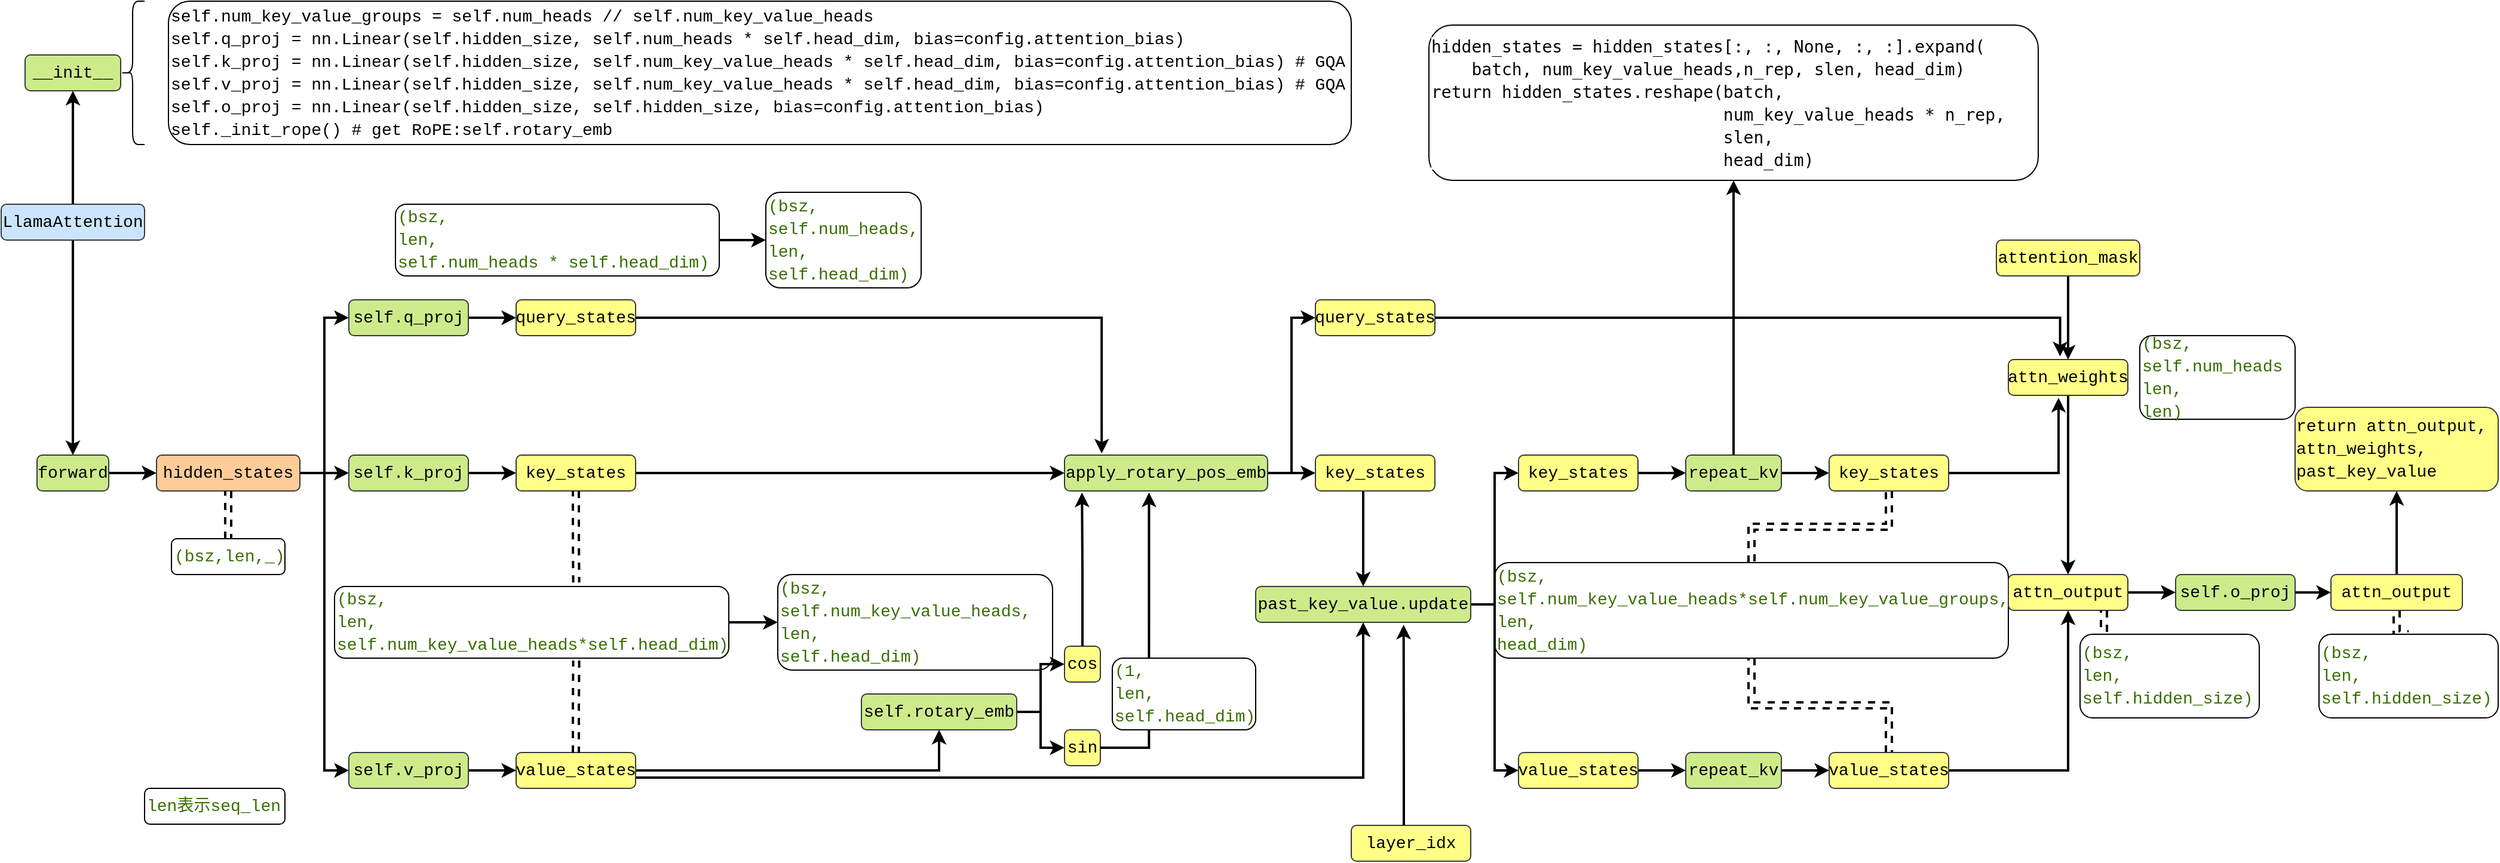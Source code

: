 <mxfile version="24.2.5" type="device">
  <diagram name="第 1 页" id="SuWWpJ42ABmjdLCedLch">
    <mxGraphModel dx="1805" dy="1154" grid="1" gridSize="10" guides="1" tooltips="1" connect="1" arrows="1" fold="1" page="1" pageScale="1" pageWidth="1100" pageHeight="850" math="0" shadow="0">
      <root>
        <mxCell id="0" />
        <mxCell id="1" parent="0" />
        <mxCell id="c_TjSkEzU4arps9XQf7c-69" style="edgeStyle=orthogonalEdgeStyle;rounded=0;orthogonalLoop=1;jettySize=auto;html=1;entryX=0.5;entryY=1;entryDx=0;entryDy=0;strokeColor=default;strokeWidth=2;align=center;verticalAlign=middle;fontFamily=Helvetica;fontSize=11;fontColor=default;labelBackgroundColor=default;endArrow=classic;" parent="1" source="c_TjSkEzU4arps9XQf7c-1" target="c_TjSkEzU4arps9XQf7c-2" edge="1">
          <mxGeometry relative="1" as="geometry" />
        </mxCell>
        <mxCell id="c_TjSkEzU4arps9XQf7c-70" style="edgeStyle=orthogonalEdgeStyle;rounded=0;orthogonalLoop=1;jettySize=auto;html=1;strokeColor=default;strokeWidth=2;align=center;verticalAlign=middle;fontFamily=Helvetica;fontSize=11;fontColor=default;labelBackgroundColor=default;endArrow=classic;" parent="1" source="c_TjSkEzU4arps9XQf7c-1" target="c_TjSkEzU4arps9XQf7c-4" edge="1">
          <mxGeometry relative="1" as="geometry" />
        </mxCell>
        <mxCell id="c_TjSkEzU4arps9XQf7c-1" value="&lt;div style=&quot;font-family: Consolas, &amp;quot;Courier New&amp;quot;, monospace; font-size: 14px; line-height: 19px; white-space: pre;&quot;&gt;LlamaAttention&lt;/div&gt;" style="rounded=1;whiteSpace=wrap;html=1;labelBackgroundColor=none;fillColor=#cce5ff;strokeColor=#36393d;" parent="1" vertex="1">
          <mxGeometry x="40" y="200" width="120" height="30" as="geometry" />
        </mxCell>
        <mxCell id="c_TjSkEzU4arps9XQf7c-2" value="&lt;div style=&quot;font-family: Consolas, &amp;quot;Courier New&amp;quot;, monospace; font-size: 14px; line-height: 19px; white-space: pre;&quot;&gt;__init__&lt;/div&gt;" style="rounded=1;whiteSpace=wrap;html=1;labelBackgroundColor=none;fillColor=#cdeb8b;strokeColor=#36393d;" parent="1" vertex="1">
          <mxGeometry x="60" y="75" width="80" height="30" as="geometry" />
        </mxCell>
        <mxCell id="c_TjSkEzU4arps9XQf7c-3" value="&lt;div style=&quot;font-family: Consolas, &amp;quot;Courier New&amp;quot;, monospace; font-size: 14px; line-height: 19px; white-space: pre;&quot;&gt;&lt;div&gt;&lt;div style=&quot;line-height: 19px;&quot;&gt;&lt;span style=&quot;&quot;&gt;self&lt;/span&gt;.num_key_value_groups = &lt;span style=&quot;&quot;&gt;self&lt;/span&gt;.num_heads // &lt;span style=&quot;&quot;&gt;self&lt;/span&gt;.num_key_value_heads&lt;/div&gt;&lt;/div&gt;&lt;div&gt;&lt;span style=&quot;&quot;&gt;self&lt;/span&gt;.q_proj = nn.Linear(&lt;span style=&quot;&quot;&gt;self&lt;/span&gt;.hidden_size, &lt;span style=&quot;&quot;&gt;self&lt;/span&gt;.num_heads * &lt;span style=&quot;&quot;&gt;self&lt;/span&gt;.head_dim, bias=config.attention_bias)&lt;/div&gt;&lt;div&gt;&lt;span style=&quot;&quot;&gt;self&lt;/span&gt;.k_proj = nn.Linear(&lt;span style=&quot;&quot;&gt;self&lt;/span&gt;.hidden_size, &lt;span style=&quot;&quot;&gt;self&lt;/span&gt;.num_key_value_heads * &lt;span style=&quot;&quot;&gt;self&lt;/span&gt;.head_dim, bias=config.attention_bias) &lt;span style=&quot;&quot;&gt;# GQA&lt;/span&gt;&lt;/div&gt;&lt;div&gt;&lt;span style=&quot;&quot;&gt;self&lt;/span&gt;.v_proj = nn.Linear(&lt;span style=&quot;&quot;&gt;self&lt;/span&gt;.hidden_size, &lt;span style=&quot;&quot;&gt;self&lt;/span&gt;.num_key_value_heads * &lt;span style=&quot;&quot;&gt;self&lt;/span&gt;.head_dim, bias=config.attention_bias) &lt;span style=&quot;&quot;&gt;# GQA&lt;/span&gt;&lt;/div&gt;&lt;div&gt;&lt;span style=&quot;&quot;&gt;self&lt;/span&gt;.o_proj = nn.Linear(&lt;span style=&quot;&quot;&gt;self&lt;/span&gt;.hidden_size, &lt;span style=&quot;&quot;&gt;self&lt;/span&gt;.hidden_size, bias=config.attention_bias)&lt;/div&gt;&lt;div&gt;&lt;span style=&quot;&quot;&gt;self&lt;/span&gt;._init_rope() &lt;span style=&quot;&quot;&gt;# get RoPE:&lt;/span&gt;&lt;span style=&quot;&quot;&gt;self&lt;/span&gt;&lt;span style=&quot;&quot;&gt;.rotary_emb&lt;/span&gt;&lt;/div&gt;&lt;/div&gt;" style="rounded=1;whiteSpace=wrap;html=1;labelBackgroundColor=none;align=left;" parent="1" vertex="1">
          <mxGeometry x="180" y="30" width="990" height="120" as="geometry" />
        </mxCell>
        <mxCell id="c_TjSkEzU4arps9XQf7c-20" style="edgeStyle=orthogonalEdgeStyle;rounded=0;orthogonalLoop=1;jettySize=auto;html=1;entryX=0;entryY=0.5;entryDx=0;entryDy=0;strokeColor=default;strokeWidth=2;align=center;verticalAlign=middle;fontFamily=Helvetica;fontSize=11;fontColor=default;labelBackgroundColor=default;endArrow=classic;" parent="1" source="c_TjSkEzU4arps9XQf7c-4" target="c_TjSkEzU4arps9XQf7c-5" edge="1">
          <mxGeometry relative="1" as="geometry" />
        </mxCell>
        <mxCell id="c_TjSkEzU4arps9XQf7c-4" value="&lt;div style=&quot;font-family: Consolas, &amp;quot;Courier New&amp;quot;, monospace; font-size: 14px; line-height: 19px; white-space: pre;&quot;&gt;forward&lt;/div&gt;" style="rounded=1;whiteSpace=wrap;html=1;labelBackgroundColor=none;fillColor=#cdeb8b;strokeColor=#36393d;" parent="1" vertex="1">
          <mxGeometry x="70" y="410" width="60" height="30" as="geometry" />
        </mxCell>
        <mxCell id="c_TjSkEzU4arps9XQf7c-21" style="edgeStyle=orthogonalEdgeStyle;rounded=0;orthogonalLoop=1;jettySize=auto;html=1;entryX=0;entryY=0.5;entryDx=0;entryDy=0;strokeColor=default;strokeWidth=2;align=center;verticalAlign=middle;fontFamily=Helvetica;fontSize=11;fontColor=default;labelBackgroundColor=default;endArrow=classic;" parent="1" source="c_TjSkEzU4arps9XQf7c-5" target="c_TjSkEzU4arps9XQf7c-7" edge="1">
          <mxGeometry relative="1" as="geometry" />
        </mxCell>
        <mxCell id="c_TjSkEzU4arps9XQf7c-22" style="edgeStyle=orthogonalEdgeStyle;rounded=0;orthogonalLoop=1;jettySize=auto;html=1;entryX=0;entryY=0.5;entryDx=0;entryDy=0;strokeColor=default;strokeWidth=2;align=center;verticalAlign=middle;fontFamily=Helvetica;fontSize=11;fontColor=default;labelBackgroundColor=default;endArrow=classic;" parent="1" source="c_TjSkEzU4arps9XQf7c-5" target="c_TjSkEzU4arps9XQf7c-6" edge="1">
          <mxGeometry relative="1" as="geometry" />
        </mxCell>
        <mxCell id="c_TjSkEzU4arps9XQf7c-23" style="edgeStyle=orthogonalEdgeStyle;rounded=0;orthogonalLoop=1;jettySize=auto;html=1;entryX=0;entryY=0.5;entryDx=0;entryDy=0;strokeColor=default;strokeWidth=2;align=center;verticalAlign=middle;fontFamily=Helvetica;fontSize=11;fontColor=default;labelBackgroundColor=default;endArrow=classic;" parent="1" source="c_TjSkEzU4arps9XQf7c-5" target="c_TjSkEzU4arps9XQf7c-8" edge="1">
          <mxGeometry relative="1" as="geometry" />
        </mxCell>
        <mxCell id="c_TjSkEzU4arps9XQf7c-5" value="&lt;div style=&quot;font-family: Consolas, &amp;quot;Courier New&amp;quot;, monospace; font-size: 14px; line-height: 19px; white-space: pre;&quot;&gt;hidden_states&lt;/div&gt;" style="rounded=1;whiteSpace=wrap;html=1;labelBackgroundColor=none;fillColor=#ffcc99;strokeColor=#36393d;" parent="1" vertex="1">
          <mxGeometry x="170" y="410" width="120" height="30" as="geometry" />
        </mxCell>
        <mxCell id="c_TjSkEzU4arps9XQf7c-24" style="edgeStyle=orthogonalEdgeStyle;rounded=0;orthogonalLoop=1;jettySize=auto;html=1;entryX=0;entryY=0.5;entryDx=0;entryDy=0;strokeColor=default;strokeWidth=2;align=center;verticalAlign=middle;fontFamily=Helvetica;fontSize=11;fontColor=default;labelBackgroundColor=default;endArrow=classic;" parent="1" source="c_TjSkEzU4arps9XQf7c-6" target="c_TjSkEzU4arps9XQf7c-9" edge="1">
          <mxGeometry relative="1" as="geometry" />
        </mxCell>
        <mxCell id="c_TjSkEzU4arps9XQf7c-6" value="&lt;div style=&quot;font-family: Consolas, &amp;quot;Courier New&amp;quot;, monospace; font-size: 14px; line-height: 19px; white-space: pre;&quot;&gt;&lt;div style=&quot;line-height: 19px;&quot;&gt;&lt;span style=&quot;&quot;&gt;self&lt;/span&gt;.q_proj&lt;/div&gt;&lt;/div&gt;" style="rounded=1;whiteSpace=wrap;html=1;labelBackgroundColor=none;fillColor=#cdeb8b;strokeColor=#36393d;" parent="1" vertex="1">
          <mxGeometry x="331" y="280" width="100" height="30" as="geometry" />
        </mxCell>
        <mxCell id="c_TjSkEzU4arps9XQf7c-25" style="edgeStyle=orthogonalEdgeStyle;rounded=0;orthogonalLoop=1;jettySize=auto;html=1;entryX=0;entryY=0.5;entryDx=0;entryDy=0;strokeColor=default;strokeWidth=2;align=center;verticalAlign=middle;fontFamily=Helvetica;fontSize=11;fontColor=default;labelBackgroundColor=default;endArrow=classic;" parent="1" source="c_TjSkEzU4arps9XQf7c-7" target="c_TjSkEzU4arps9XQf7c-10" edge="1">
          <mxGeometry relative="1" as="geometry" />
        </mxCell>
        <mxCell id="c_TjSkEzU4arps9XQf7c-7" value="&lt;div style=&quot;font-family: Consolas, &amp;quot;Courier New&amp;quot;, monospace; font-size: 14px; line-height: 19px; white-space: pre;&quot;&gt;&lt;div style=&quot;line-height: 19px;&quot;&gt;&lt;span style=&quot;&quot;&gt;self&lt;/span&gt;.k_proj&lt;/div&gt;&lt;/div&gt;" style="rounded=1;whiteSpace=wrap;html=1;labelBackgroundColor=none;fillColor=#cdeb8b;strokeColor=#36393d;" parent="1" vertex="1">
          <mxGeometry x="331" y="410" width="100" height="30" as="geometry" />
        </mxCell>
        <mxCell id="c_TjSkEzU4arps9XQf7c-26" style="edgeStyle=orthogonalEdgeStyle;rounded=0;orthogonalLoop=1;jettySize=auto;html=1;entryX=0;entryY=0.5;entryDx=0;entryDy=0;strokeColor=default;strokeWidth=2;align=center;verticalAlign=middle;fontFamily=Helvetica;fontSize=11;fontColor=default;labelBackgroundColor=default;endArrow=classic;" parent="1" source="c_TjSkEzU4arps9XQf7c-8" target="c_TjSkEzU4arps9XQf7c-11" edge="1">
          <mxGeometry relative="1" as="geometry" />
        </mxCell>
        <mxCell id="c_TjSkEzU4arps9XQf7c-8" value="&lt;div style=&quot;font-family: Consolas, &amp;quot;Courier New&amp;quot;, monospace; font-size: 14px; line-height: 19px; white-space: pre;&quot;&gt;&lt;div style=&quot;line-height: 19px;&quot;&gt;&lt;span style=&quot;&quot;&gt;self&lt;/span&gt;.v_proj&lt;/div&gt;&lt;/div&gt;" style="rounded=1;whiteSpace=wrap;html=1;labelBackgroundColor=none;fillColor=#cdeb8b;strokeColor=#36393d;" parent="1" vertex="1">
          <mxGeometry x="331" y="659" width="100" height="30" as="geometry" />
        </mxCell>
        <mxCell id="c_TjSkEzU4arps9XQf7c-9" value="&lt;div style=&quot;font-family: Consolas, &amp;quot;Courier New&amp;quot;, monospace; font-size: 14px; line-height: 19px; white-space: pre;&quot;&gt;&lt;div style=&quot;line-height: 19px;&quot;&gt;&lt;div style=&quot;line-height: 19px;&quot;&gt;query_states&lt;/div&gt;&lt;/div&gt;&lt;/div&gt;" style="rounded=1;whiteSpace=wrap;html=1;labelBackgroundColor=none;fillColor=#ffff88;strokeColor=#36393d;" parent="1" vertex="1">
          <mxGeometry x="471" y="280" width="100" height="30" as="geometry" />
        </mxCell>
        <mxCell id="c_TjSkEzU4arps9XQf7c-39" style="edgeStyle=orthogonalEdgeStyle;rounded=0;orthogonalLoop=1;jettySize=auto;html=1;entryX=0;entryY=0.5;entryDx=0;entryDy=0;strokeColor=default;strokeWidth=2;align=center;verticalAlign=middle;fontFamily=Helvetica;fontSize=11;fontColor=default;labelBackgroundColor=default;endArrow=classic;" parent="1" source="c_TjSkEzU4arps9XQf7c-10" target="c_TjSkEzU4arps9XQf7c-36" edge="1">
          <mxGeometry relative="1" as="geometry" />
        </mxCell>
        <mxCell id="c_TjSkEzU4arps9XQf7c-10" value="&lt;div style=&quot;font-family: Consolas, &amp;quot;Courier New&amp;quot;, monospace; font-size: 14px; line-height: 19px; white-space: pre;&quot;&gt;&lt;div style=&quot;line-height: 19px;&quot;&gt;&lt;div style=&quot;line-height: 19px;&quot;&gt;&lt;div style=&quot;line-height: 19px;&quot;&gt;key_states&lt;/div&gt;&lt;/div&gt;&lt;/div&gt;&lt;/div&gt;" style="rounded=1;whiteSpace=wrap;html=1;labelBackgroundColor=none;fillColor=#ffff88;strokeColor=#36393d;" parent="1" vertex="1">
          <mxGeometry x="471" y="410" width="100" height="30" as="geometry" />
        </mxCell>
        <mxCell id="c_TjSkEzU4arps9XQf7c-28" style="edgeStyle=orthogonalEdgeStyle;rounded=0;orthogonalLoop=1;jettySize=auto;html=1;strokeColor=default;strokeWidth=2;align=center;verticalAlign=middle;fontFamily=Helvetica;fontSize=11;fontColor=default;labelBackgroundColor=default;endArrow=classic;" parent="1" source="c_TjSkEzU4arps9XQf7c-11" target="c_TjSkEzU4arps9XQf7c-16" edge="1">
          <mxGeometry relative="1" as="geometry" />
        </mxCell>
        <mxCell id="c_TjSkEzU4arps9XQf7c-75" style="edgeStyle=orthogonalEdgeStyle;rounded=0;orthogonalLoop=1;jettySize=auto;html=1;entryX=0.5;entryY=1;entryDx=0;entryDy=0;strokeColor=default;strokeWidth=2;align=center;verticalAlign=middle;fontFamily=Helvetica;fontSize=11;fontColor=default;labelBackgroundColor=default;endArrow=classic;" parent="1" source="c_TjSkEzU4arps9XQf7c-11" target="c_TjSkEzU4arps9XQf7c-58" edge="1">
          <mxGeometry relative="1" as="geometry">
            <Array as="points">
              <mxPoint x="1180" y="680" />
            </Array>
          </mxGeometry>
        </mxCell>
        <mxCell id="c_TjSkEzU4arps9XQf7c-11" value="&lt;div style=&quot;font-family: Consolas, &amp;quot;Courier New&amp;quot;, monospace; font-size: 14px; line-height: 19px; white-space: pre;&quot;&gt;&lt;div style=&quot;line-height: 19px;&quot;&gt;&lt;div style=&quot;line-height: 19px;&quot;&gt;&lt;div style=&quot;line-height: 19px;&quot;&gt;value_states&lt;/div&gt;&lt;/div&gt;&lt;/div&gt;&lt;/div&gt;" style="rounded=1;whiteSpace=wrap;html=1;labelBackgroundColor=none;fillColor=#ffff88;strokeColor=#36393d;" parent="1" vertex="1">
          <mxGeometry x="471" y="659" width="100" height="30" as="geometry" />
        </mxCell>
        <mxCell id="c_TjSkEzU4arps9XQf7c-108" style="edgeStyle=orthogonalEdgeStyle;rounded=0;orthogonalLoop=1;jettySize=auto;html=1;entryX=0;entryY=0.5;entryDx=0;entryDy=0;strokeColor=default;strokeWidth=2;align=center;verticalAlign=middle;fontFamily=Helvetica;fontSize=11;fontColor=default;labelBackgroundColor=default;endArrow=classic;" parent="1" source="c_TjSkEzU4arps9XQf7c-12" target="c_TjSkEzU4arps9XQf7c-14" edge="1">
          <mxGeometry relative="1" as="geometry" />
        </mxCell>
        <mxCell id="c_TjSkEzU4arps9XQf7c-12" value="&lt;div style=&quot;font-family: Consolas, &amp;quot;Courier New&amp;quot;, monospace; font-size: 14px; line-height: 19px; white-space: pre;&quot;&gt;&lt;div style=&quot;line-height: 19px;&quot;&gt;&lt;div style=&quot;line-height: 19px;&quot;&gt;&lt;div style=&quot;line-height: 19px;&quot;&gt;&lt;span style=&quot;&quot;&gt;(bsz,&lt;/span&gt;&lt;/div&gt;&lt;div style=&quot;line-height: 19px;&quot;&gt;&lt;span style=&quot;&quot;&gt;len,&lt;/span&gt;&lt;/div&gt;&lt;div style=&quot;line-height: 19px;&quot;&gt;&lt;span style=&quot;background-color: initial;&quot;&gt;self&lt;/span&gt;&lt;span style=&quot;background-color: initial;&quot;&gt;.num_heads * &lt;/span&gt;&lt;span style=&quot;background-color: initial;&quot;&gt;self&lt;/span&gt;&lt;span style=&quot;background-color: initial;&quot;&gt;.head_dim&lt;/span&gt;&lt;span style=&quot;&quot;&gt;)&lt;/span&gt;&lt;/div&gt;&lt;/div&gt;&lt;/div&gt;&lt;/div&gt;" style="rounded=1;whiteSpace=wrap;html=1;align=left;fontColor=#386E00;labelBackgroundColor=none;" parent="1" vertex="1">
          <mxGeometry x="370" y="200" width="271" height="60" as="geometry" />
        </mxCell>
        <mxCell id="c_TjSkEzU4arps9XQf7c-55" style="edgeStyle=orthogonalEdgeStyle;rounded=0;orthogonalLoop=1;jettySize=auto;html=1;entryX=0;entryY=0.5;entryDx=0;entryDy=0;strokeColor=default;strokeWidth=2;align=center;verticalAlign=middle;fontFamily=Helvetica;fontSize=11;fontColor=default;labelBackgroundColor=default;endArrow=classic;" parent="1" source="c_TjSkEzU4arps9XQf7c-13" target="c_TjSkEzU4arps9XQf7c-15" edge="1">
          <mxGeometry relative="1" as="geometry" />
        </mxCell>
        <mxCell id="c_TjSkEzU4arps9XQf7c-13" value="&lt;div style=&quot;font-family: Consolas, &amp;quot;Courier New&amp;quot;, monospace; font-size: 14px; line-height: 19px; white-space: pre;&quot;&gt;&lt;div style=&quot;line-height: 19px;&quot;&gt;&lt;div style=&quot;line-height: 19px;&quot;&gt;&lt;div style=&quot;line-height: 19px;&quot;&gt;&lt;div style=&quot;line-height: 19px;&quot;&gt;&lt;span style=&quot;&quot;&gt;(bsz,&lt;/span&gt;&lt;/div&gt;&lt;div style=&quot;line-height: 19px;&quot;&gt;&lt;span style=&quot;&quot;&gt;len,&lt;/span&gt;&lt;/div&gt;&lt;div style=&quot;line-height: 19px;&quot;&gt;&lt;span style=&quot;background-color: initial;&quot;&gt;self&lt;/span&gt;&lt;span style=&quot;background-color: initial;&quot;&gt;.num_key_value_heads*&lt;/span&gt;&lt;span style=&quot;background-color: initial;&quot;&gt;self&lt;/span&gt;&lt;span style=&quot;background-color: initial;&quot;&gt;.head_dim&lt;/span&gt;&lt;span style=&quot;&quot;&gt;)&lt;/span&gt;&lt;/div&gt;&lt;/div&gt;&lt;/div&gt;&lt;/div&gt;&lt;/div&gt;" style="rounded=1;whiteSpace=wrap;html=1;fontColor=#386E00;labelBackgroundColor=none;align=left;" parent="1" vertex="1">
          <mxGeometry x="319" y="520" width="330" height="60" as="geometry" />
        </mxCell>
        <mxCell id="c_TjSkEzU4arps9XQf7c-14" value="&lt;div style=&quot;font-family: Consolas, &amp;quot;Courier New&amp;quot;, monospace; font-size: 14px; line-height: 19px; white-space: pre;&quot;&gt;&lt;div style=&quot;line-height: 19px;&quot;&gt;&lt;div style=&quot;line-height: 19px;&quot;&gt;&lt;div style=&quot;line-height: 19px;&quot;&gt;&lt;div style=&quot;line-height: 19px;&quot;&gt;&lt;span style=&quot;&quot;&gt;(bsz,&lt;/span&gt;&lt;/div&gt;&lt;div style=&quot;line-height: 19px;&quot;&gt;&lt;span style=&quot;background-color: initial;&quot;&gt;self&lt;/span&gt;&lt;span style=&quot;background-color: initial;&quot;&gt;.num_heads&lt;/span&gt;&lt;span style=&quot;&quot;&gt;,&lt;/span&gt;&lt;/div&gt;&lt;div style=&quot;line-height: 19px;&quot;&gt;&lt;span style=&quot;&quot;&gt;len,&lt;/span&gt;&lt;/div&gt;&lt;div style=&quot;line-height: 19px;&quot;&gt;&lt;span style=&quot;background-color: initial;&quot;&gt;self&lt;/span&gt;&lt;span style=&quot;background-color: initial;&quot;&gt;.head_dim&lt;/span&gt;&lt;span style=&quot;&quot;&gt;)&lt;/span&gt;&lt;/div&gt;&lt;/div&gt;&lt;/div&gt;&lt;/div&gt;&lt;/div&gt;" style="rounded=1;whiteSpace=wrap;html=1;fontColor=#386E00;labelBackgroundColor=none;align=left;" parent="1" vertex="1">
          <mxGeometry x="680" y="190" width="130" height="80" as="geometry" />
        </mxCell>
        <mxCell id="c_TjSkEzU4arps9XQf7c-15" value="&lt;div style=&quot;font-family: Consolas, &amp;quot;Courier New&amp;quot;, monospace; font-size: 14px; line-height: 19px; white-space: pre;&quot;&gt;&lt;div style=&quot;line-height: 19px;&quot;&gt;&lt;div style=&quot;line-height: 19px;&quot;&gt;&lt;div style=&quot;line-height: 19px;&quot;&gt;&lt;div style=&quot;line-height: 19px;&quot;&gt;&lt;div style=&quot;line-height: 19px;&quot;&gt;&lt;span style=&quot;&quot;&gt;(bsz,&lt;/span&gt;&lt;/div&gt;&lt;div style=&quot;line-height: 19px;&quot;&gt;&lt;span style=&quot;background-color: initial;&quot;&gt;self&lt;/span&gt;&lt;span style=&quot;background-color: initial;&quot;&gt;.num_key_value_heads&lt;/span&gt;&lt;span style=&quot;&quot;&gt;,&lt;/span&gt;&lt;/div&gt;&lt;div style=&quot;line-height: 19px;&quot;&gt;&lt;span style=&quot;&quot;&gt;len,&lt;/span&gt;&lt;/div&gt;&lt;div style=&quot;line-height: 19px;&quot;&gt;&lt;span style=&quot;background-color: initial;&quot;&gt;self&lt;/span&gt;&lt;span style=&quot;background-color: initial;&quot;&gt;.head_dim&lt;/span&gt;&lt;span style=&quot;&quot;&gt;)&lt;/span&gt;&lt;/div&gt;&lt;/div&gt;&lt;/div&gt;&lt;/div&gt;&lt;/div&gt;&lt;/div&gt;" style="rounded=1;whiteSpace=wrap;html=1;align=left;fontColor=#386E00;labelBackgroundColor=none;" parent="1" vertex="1">
          <mxGeometry x="690" y="510" width="230" height="80" as="geometry" />
        </mxCell>
        <mxCell id="c_TjSkEzU4arps9XQf7c-71" style="edgeStyle=orthogonalEdgeStyle;rounded=0;orthogonalLoop=1;jettySize=auto;html=1;entryX=0;entryY=0.5;entryDx=0;entryDy=0;strokeColor=default;strokeWidth=2;align=center;verticalAlign=middle;fontFamily=Helvetica;fontSize=11;fontColor=default;labelBackgroundColor=default;endArrow=classic;" parent="1" source="c_TjSkEzU4arps9XQf7c-16" target="c_TjSkEzU4arps9XQf7c-32" edge="1">
          <mxGeometry relative="1" as="geometry" />
        </mxCell>
        <mxCell id="c_TjSkEzU4arps9XQf7c-72" style="edgeStyle=orthogonalEdgeStyle;rounded=0;orthogonalLoop=1;jettySize=auto;html=1;entryX=0;entryY=0.5;entryDx=0;entryDy=0;strokeColor=default;strokeWidth=2;align=center;verticalAlign=middle;fontFamily=Helvetica;fontSize=11;fontColor=default;labelBackgroundColor=default;endArrow=classic;" parent="1" source="c_TjSkEzU4arps9XQf7c-16" target="c_TjSkEzU4arps9XQf7c-33" edge="1">
          <mxGeometry relative="1" as="geometry" />
        </mxCell>
        <mxCell id="c_TjSkEzU4arps9XQf7c-16" value="&lt;div style=&quot;font-family: Consolas, &amp;quot;Courier New&amp;quot;, monospace; font-size: 14px; line-height: 19px; white-space: pre;&quot;&gt;&lt;span style=&quot;&quot;&gt;self&lt;/span&gt;.rotary_emb&lt;/div&gt;" style="rounded=1;whiteSpace=wrap;html=1;labelBackgroundColor=none;fillColor=#cdeb8b;strokeColor=#36393d;" parent="1" vertex="1">
          <mxGeometry x="760" y="610" width="130" height="30" as="geometry" />
        </mxCell>
        <mxCell id="c_TjSkEzU4arps9XQf7c-32" value="&lt;div style=&quot;font-family: Consolas, &amp;quot;Courier New&amp;quot;, monospace; font-size: 14px; line-height: 19px; white-space: pre;&quot;&gt;cos&lt;/div&gt;" style="rounded=1;whiteSpace=wrap;html=1;fontFamily=Helvetica;fontSize=11;labelBackgroundColor=none;fillColor=#ffff88;strokeColor=#36393d;" parent="1" vertex="1">
          <mxGeometry x="930" y="570" width="30" height="30" as="geometry" />
        </mxCell>
        <mxCell id="c_TjSkEzU4arps9XQf7c-33" value="&lt;div style=&quot;font-family: Consolas, &amp;quot;Courier New&amp;quot;, monospace; font-size: 14px; line-height: 19px; white-space: pre;&quot;&gt;sin&lt;/div&gt;" style="rounded=1;whiteSpace=wrap;html=1;fontFamily=Helvetica;fontSize=11;labelBackgroundColor=none;fillColor=#ffff88;strokeColor=#36393d;" parent="1" vertex="1">
          <mxGeometry x="930" y="640" width="30" height="30" as="geometry" />
        </mxCell>
        <mxCell id="c_TjSkEzU4arps9XQf7c-44" style="edgeStyle=orthogonalEdgeStyle;rounded=0;orthogonalLoop=1;jettySize=auto;html=1;entryX=0;entryY=0.5;entryDx=0;entryDy=0;strokeColor=default;strokeWidth=2;align=center;verticalAlign=middle;fontFamily=Helvetica;fontSize=11;fontColor=default;labelBackgroundColor=default;endArrow=classic;" parent="1" source="c_TjSkEzU4arps9XQf7c-36" target="c_TjSkEzU4arps9XQf7c-43" edge="1">
          <mxGeometry relative="1" as="geometry" />
        </mxCell>
        <mxCell id="c_TjSkEzU4arps9XQf7c-45" style="edgeStyle=orthogonalEdgeStyle;rounded=0;orthogonalLoop=1;jettySize=auto;html=1;entryX=0;entryY=0.5;entryDx=0;entryDy=0;strokeColor=default;strokeWidth=2;align=center;verticalAlign=middle;fontFamily=Helvetica;fontSize=11;fontColor=default;labelBackgroundColor=default;endArrow=classic;" parent="1" source="c_TjSkEzU4arps9XQf7c-36" target="c_TjSkEzU4arps9XQf7c-42" edge="1">
          <mxGeometry relative="1" as="geometry">
            <Array as="points">
              <mxPoint x="1120" y="425" />
              <mxPoint x="1120" y="295" />
            </Array>
          </mxGeometry>
        </mxCell>
        <mxCell id="c_TjSkEzU4arps9XQf7c-36" value="&lt;div style=&quot;font-family: Consolas, &amp;quot;Courier New&amp;quot;, monospace; font-size: 14px; line-height: 19px; white-space: pre;&quot;&gt;apply_rotary_pos_emb&lt;/div&gt;" style="rounded=1;whiteSpace=wrap;html=1;fontFamily=Helvetica;fontSize=11;labelBackgroundColor=none;fillColor=#cdeb8b;strokeColor=#36393d;" parent="1" vertex="1">
          <mxGeometry x="930" y="410" width="170" height="30" as="geometry" />
        </mxCell>
        <mxCell id="c_TjSkEzU4arps9XQf7c-37" style="edgeStyle=orthogonalEdgeStyle;rounded=0;orthogonalLoop=1;jettySize=auto;html=1;entryX=0.183;entryY=-0.044;entryDx=0;entryDy=0;entryPerimeter=0;strokeColor=default;strokeWidth=2;align=center;verticalAlign=middle;fontFamily=Helvetica;fontSize=11;fontColor=default;labelBackgroundColor=default;endArrow=classic;" parent="1" source="c_TjSkEzU4arps9XQf7c-9" target="c_TjSkEzU4arps9XQf7c-36" edge="1">
          <mxGeometry relative="1" as="geometry" />
        </mxCell>
        <mxCell id="c_TjSkEzU4arps9XQf7c-42" value="&lt;div style=&quot;font-family: Consolas, &amp;quot;Courier New&amp;quot;, monospace; font-size: 14px; line-height: 19px; white-space: pre;&quot;&gt;&lt;div style=&quot;line-height: 19px;&quot;&gt;&lt;div style=&quot;line-height: 19px;&quot;&gt;query_states&lt;/div&gt;&lt;/div&gt;&lt;/div&gt;" style="rounded=1;whiteSpace=wrap;html=1;labelBackgroundColor=none;fillColor=#ffff88;strokeColor=#36393d;" parent="1" vertex="1">
          <mxGeometry x="1140" y="280" width="100" height="30" as="geometry" />
        </mxCell>
        <mxCell id="c_TjSkEzU4arps9XQf7c-59" style="edgeStyle=orthogonalEdgeStyle;rounded=0;orthogonalLoop=1;jettySize=auto;html=1;entryX=0.5;entryY=0;entryDx=0;entryDy=0;strokeColor=default;strokeWidth=2;align=center;verticalAlign=middle;fontFamily=Helvetica;fontSize=11;fontColor=default;labelBackgroundColor=default;endArrow=classic;" parent="1" source="c_TjSkEzU4arps9XQf7c-43" target="c_TjSkEzU4arps9XQf7c-58" edge="1">
          <mxGeometry relative="1" as="geometry">
            <Array as="points">
              <mxPoint x="1180" y="460" />
              <mxPoint x="1180" y="460" />
            </Array>
          </mxGeometry>
        </mxCell>
        <mxCell id="c_TjSkEzU4arps9XQf7c-43" value="&lt;div style=&quot;font-family: Consolas, &amp;quot;Courier New&amp;quot;, monospace; font-size: 14px; line-height: 19px; white-space: pre;&quot;&gt;&lt;div style=&quot;line-height: 19px;&quot;&gt;&lt;div style=&quot;line-height: 19px;&quot;&gt;&lt;div style=&quot;line-height: 19px;&quot;&gt;key_states&lt;/div&gt;&lt;/div&gt;&lt;/div&gt;&lt;/div&gt;" style="rounded=1;whiteSpace=wrap;html=1;labelBackgroundColor=none;fillColor=#ffff88;strokeColor=#36393d;" parent="1" vertex="1">
          <mxGeometry x="1140" y="410" width="100" height="30" as="geometry" />
        </mxCell>
        <mxCell id="c_TjSkEzU4arps9XQf7c-80" value="" style="edgeStyle=orthogonalEdgeStyle;rounded=0;orthogonalLoop=1;jettySize=auto;html=1;strokeColor=default;strokeWidth=2;align=center;verticalAlign=middle;fontFamily=Helvetica;fontSize=11;fontColor=default;labelBackgroundColor=default;endArrow=classic;" parent="1" source="c_TjSkEzU4arps9XQf7c-46" target="c_TjSkEzU4arps9XQf7c-67" edge="1">
          <mxGeometry relative="1" as="geometry" />
        </mxCell>
        <mxCell id="IVXqX8stUwxT-h9uiJ1K-5" style="edgeStyle=orthogonalEdgeStyle;rounded=0;orthogonalLoop=1;jettySize=auto;html=1;entryX=0.5;entryY=1;entryDx=0;entryDy=0;strokeWidth=2;" edge="1" parent="1" source="c_TjSkEzU4arps9XQf7c-46" target="IVXqX8stUwxT-h9uiJ1K-4">
          <mxGeometry relative="1" as="geometry" />
        </mxCell>
        <mxCell id="c_TjSkEzU4arps9XQf7c-46" value="&lt;div style=&quot;font-family: Consolas, &amp;quot;Courier New&amp;quot;, monospace; font-size: 14px; line-height: 19px; white-space: pre;&quot;&gt;repeat_kv&lt;/div&gt;" style="rounded=1;whiteSpace=wrap;html=1;fontFamily=Helvetica;fontSize=11;labelBackgroundColor=none;fillColor=#cdeb8b;strokeColor=#36393d;" parent="1" vertex="1">
          <mxGeometry x="1450" y="410" width="80" height="30" as="geometry" />
        </mxCell>
        <mxCell id="c_TjSkEzU4arps9XQf7c-82" style="edgeStyle=orthogonalEdgeStyle;rounded=0;orthogonalLoop=1;jettySize=auto;html=1;entryX=0;entryY=0.5;entryDx=0;entryDy=0;strokeColor=default;strokeWidth=2;align=center;verticalAlign=middle;fontFamily=Helvetica;fontSize=11;fontColor=default;labelBackgroundColor=default;endArrow=classic;" parent="1" source="c_TjSkEzU4arps9XQf7c-51" target="c_TjSkEzU4arps9XQf7c-81" edge="1">
          <mxGeometry relative="1" as="geometry" />
        </mxCell>
        <mxCell id="c_TjSkEzU4arps9XQf7c-51" value="&lt;div style=&quot;font-family: Consolas, &amp;quot;Courier New&amp;quot;, monospace; font-size: 14px; line-height: 19px; white-space: pre;&quot;&gt;repeat_kv&lt;/div&gt;" style="rounded=1;whiteSpace=wrap;html=1;fontFamily=Helvetica;fontSize=11;labelBackgroundColor=none;fillColor=#cdeb8b;strokeColor=#36393d;" parent="1" vertex="1">
          <mxGeometry x="1450" y="659" width="80" height="30" as="geometry" />
        </mxCell>
        <mxCell id="c_TjSkEzU4arps9XQf7c-56" value="&lt;div style=&quot;font-family: Consolas, &amp;quot;Courier New&amp;quot;, monospace; font-size: 14px; line-height: 19px; white-space: pre;&quot;&gt;&lt;div style=&quot;line-height: 19px;&quot;&gt;&lt;div style=&quot;line-height: 19px;&quot;&gt;&lt;div style=&quot;line-height: 19px;&quot;&gt;&lt;div style=&quot;line-height: 19px;&quot;&gt;&lt;div style=&quot;line-height: 19px;&quot;&gt;&lt;span style=&quot;&quot;&gt;(bsz,&lt;/span&gt;&lt;/div&gt;&lt;div style=&quot;line-height: 19px;&quot;&gt;&lt;span style=&quot;background-color: initial;&quot;&gt;self&lt;/span&gt;&lt;span style=&quot;background-color: initial;&quot;&gt;.&lt;/span&gt;&lt;span style=&quot;&quot;&gt;num_key_value_heads*&lt;/span&gt;&lt;span style=&quot;background-color: initial;&quot;&gt;self&lt;/span&gt;&lt;span style=&quot;background-color: initial;&quot;&gt;.&lt;/span&gt;&lt;span style=&quot;background-color: initial;&quot;&gt;num_key_value_groups&lt;/span&gt;&lt;span style=&quot;background-color: initial;&quot;&gt;,&lt;/span&gt;&lt;/div&gt;&lt;div style=&quot;line-height: 19px;&quot;&gt;&lt;span style=&quot;&quot;&gt;len,&lt;/span&gt;&lt;/div&gt;&lt;div style=&quot;line-height: 19px;&quot;&gt;&lt;span style=&quot;&quot;&gt;head_dim)&lt;/span&gt;&lt;/div&gt;&lt;/div&gt;&lt;/div&gt;&lt;/div&gt;&lt;/div&gt;&lt;/div&gt;" style="rounded=1;whiteSpace=wrap;html=1;align=left;fontColor=#386E00;labelBackgroundColor=none;" parent="1" vertex="1">
          <mxGeometry x="1290" y="500" width="430" height="80" as="geometry" />
        </mxCell>
        <mxCell id="c_TjSkEzU4arps9XQf7c-77" style="edgeStyle=orthogonalEdgeStyle;rounded=0;orthogonalLoop=1;jettySize=auto;html=1;entryX=0;entryY=0.5;entryDx=0;entryDy=0;strokeColor=default;strokeWidth=2;align=center;verticalAlign=middle;fontFamily=Helvetica;fontSize=11;fontColor=default;labelBackgroundColor=default;endArrow=classic;" parent="1" source="c_TjSkEzU4arps9XQf7c-58" target="c_TjSkEzU4arps9XQf7c-61" edge="1">
          <mxGeometry relative="1" as="geometry" />
        </mxCell>
        <mxCell id="c_TjSkEzU4arps9XQf7c-78" style="edgeStyle=orthogonalEdgeStyle;rounded=0;orthogonalLoop=1;jettySize=auto;html=1;entryX=0;entryY=0.5;entryDx=0;entryDy=0;strokeColor=default;strokeWidth=2;align=center;verticalAlign=middle;fontFamily=Helvetica;fontSize=11;fontColor=default;labelBackgroundColor=default;endArrow=classic;" parent="1" source="c_TjSkEzU4arps9XQf7c-58" target="c_TjSkEzU4arps9XQf7c-62" edge="1">
          <mxGeometry relative="1" as="geometry" />
        </mxCell>
        <mxCell id="c_TjSkEzU4arps9XQf7c-58" value="&lt;div style=&quot;font-family: Consolas, &amp;quot;Courier New&amp;quot;, monospace; font-size: 14px; line-height: 19px; white-space: pre;&quot;&gt;past_key_value.update&lt;/div&gt;" style="rounded=1;whiteSpace=wrap;html=1;fontFamily=Helvetica;fontSize=11;labelBackgroundColor=none;fillColor=#cdeb8b;strokeColor=#36393d;" parent="1" vertex="1">
          <mxGeometry x="1090" y="520" width="180" height="30" as="geometry" />
        </mxCell>
        <mxCell id="c_TjSkEzU4arps9XQf7c-79" style="edgeStyle=orthogonalEdgeStyle;rounded=0;orthogonalLoop=1;jettySize=auto;html=1;entryX=0;entryY=0.5;entryDx=0;entryDy=0;strokeColor=default;strokeWidth=2;align=center;verticalAlign=middle;fontFamily=Helvetica;fontSize=11;fontColor=default;labelBackgroundColor=default;endArrow=classic;" parent="1" source="c_TjSkEzU4arps9XQf7c-61" target="c_TjSkEzU4arps9XQf7c-46" edge="1">
          <mxGeometry relative="1" as="geometry" />
        </mxCell>
        <mxCell id="c_TjSkEzU4arps9XQf7c-61" value="&lt;div style=&quot;font-family: Consolas, &amp;quot;Courier New&amp;quot;, monospace; font-size: 14px; line-height: 19px; white-space: pre;&quot;&gt;&lt;div style=&quot;line-height: 19px;&quot;&gt;&lt;div style=&quot;line-height: 19px;&quot;&gt;&lt;div style=&quot;line-height: 19px;&quot;&gt;key_states&lt;/div&gt;&lt;/div&gt;&lt;/div&gt;&lt;/div&gt;" style="rounded=1;whiteSpace=wrap;html=1;labelBackgroundColor=none;fillColor=#ffff88;strokeColor=#36393d;" parent="1" vertex="1">
          <mxGeometry x="1310" y="410" width="100" height="30" as="geometry" />
        </mxCell>
        <mxCell id="c_TjSkEzU4arps9XQf7c-66" style="edgeStyle=orthogonalEdgeStyle;rounded=0;orthogonalLoop=1;jettySize=auto;html=1;entryX=0;entryY=0.5;entryDx=0;entryDy=0;strokeColor=default;strokeWidth=2;align=center;verticalAlign=middle;fontFamily=Helvetica;fontSize=11;fontColor=default;labelBackgroundColor=default;endArrow=classic;" parent="1" source="c_TjSkEzU4arps9XQf7c-62" target="c_TjSkEzU4arps9XQf7c-51" edge="1">
          <mxGeometry relative="1" as="geometry" />
        </mxCell>
        <mxCell id="c_TjSkEzU4arps9XQf7c-62" value="&lt;div style=&quot;font-family: Consolas, &amp;quot;Courier New&amp;quot;, monospace; font-size: 14px; line-height: 19px; white-space: pre;&quot;&gt;&lt;div style=&quot;line-height: 19px;&quot;&gt;&lt;div style=&quot;line-height: 19px;&quot;&gt;&lt;div style=&quot;line-height: 19px;&quot;&gt;value_states&lt;/div&gt;&lt;/div&gt;&lt;/div&gt;&lt;/div&gt;" style="rounded=1;whiteSpace=wrap;html=1;labelBackgroundColor=none;fillColor=#ffff88;strokeColor=#36393d;" parent="1" vertex="1">
          <mxGeometry x="1310" y="659" width="100" height="30" as="geometry" />
        </mxCell>
        <mxCell id="c_TjSkEzU4arps9XQf7c-84" style="edgeStyle=orthogonalEdgeStyle;rounded=0;orthogonalLoop=1;jettySize=auto;html=1;entryX=0.5;entryY=0;entryDx=0;entryDy=0;strokeColor=default;strokeWidth=2;align=center;verticalAlign=middle;fontFamily=Helvetica;fontSize=11;fontColor=default;labelBackgroundColor=default;endArrow=classic;shape=link;dashed=1;" parent="1" source="c_TjSkEzU4arps9XQf7c-67" target="c_TjSkEzU4arps9XQf7c-56" edge="1">
          <mxGeometry relative="1" as="geometry" />
        </mxCell>
        <mxCell id="c_TjSkEzU4arps9XQf7c-67" value="&lt;div style=&quot;font-family: Consolas, &amp;quot;Courier New&amp;quot;, monospace; font-size: 14px; line-height: 19px; white-space: pre;&quot;&gt;&lt;div style=&quot;line-height: 19px;&quot;&gt;&lt;div style=&quot;line-height: 19px;&quot;&gt;&lt;div style=&quot;line-height: 19px;&quot;&gt;key_states&lt;/div&gt;&lt;/div&gt;&lt;/div&gt;&lt;/div&gt;" style="rounded=1;whiteSpace=wrap;html=1;labelBackgroundColor=none;fillColor=#ffff88;strokeColor=#36393d;" parent="1" vertex="1">
          <mxGeometry x="1570" y="410" width="100" height="30" as="geometry" />
        </mxCell>
        <mxCell id="c_TjSkEzU4arps9XQf7c-73" style="edgeStyle=orthogonalEdgeStyle;rounded=0;orthogonalLoop=1;jettySize=auto;html=1;entryX=0.086;entryY=1.044;entryDx=0;entryDy=0;entryPerimeter=0;strokeColor=default;strokeWidth=2;align=center;verticalAlign=middle;fontFamily=Helvetica;fontSize=11;fontColor=default;labelBackgroundColor=default;endArrow=classic;" parent="1" source="c_TjSkEzU4arps9XQf7c-32" target="c_TjSkEzU4arps9XQf7c-36" edge="1">
          <mxGeometry relative="1" as="geometry" />
        </mxCell>
        <mxCell id="c_TjSkEzU4arps9XQf7c-74" style="edgeStyle=orthogonalEdgeStyle;rounded=0;orthogonalLoop=1;jettySize=auto;html=1;entryX=0.416;entryY=1.044;entryDx=0;entryDy=0;entryPerimeter=0;strokeColor=default;strokeWidth=2;align=center;verticalAlign=middle;fontFamily=Helvetica;fontSize=11;fontColor=default;labelBackgroundColor=default;endArrow=classic;" parent="1" source="c_TjSkEzU4arps9XQf7c-33" target="c_TjSkEzU4arps9XQf7c-36" edge="1">
          <mxGeometry relative="1" as="geometry">
            <Array as="points">
              <mxPoint x="1001" y="655" />
            </Array>
          </mxGeometry>
        </mxCell>
        <mxCell id="c_TjSkEzU4arps9XQf7c-85" style="edgeStyle=orthogonalEdgeStyle;rounded=0;orthogonalLoop=1;jettySize=auto;html=1;entryX=0.5;entryY=1;entryDx=0;entryDy=0;strokeColor=default;strokeWidth=2;align=center;verticalAlign=middle;fontFamily=Helvetica;fontSize=11;fontColor=default;labelBackgroundColor=default;endArrow=classic;shape=link;dashed=1;" parent="1" source="c_TjSkEzU4arps9XQf7c-81" target="c_TjSkEzU4arps9XQf7c-56" edge="1">
          <mxGeometry relative="1" as="geometry" />
        </mxCell>
        <mxCell id="c_TjSkEzU4arps9XQf7c-101" style="edgeStyle=orthogonalEdgeStyle;rounded=0;orthogonalLoop=1;jettySize=auto;html=1;entryX=0.5;entryY=1;entryDx=0;entryDy=0;strokeColor=default;strokeWidth=2;align=center;verticalAlign=middle;fontFamily=Helvetica;fontSize=11;fontColor=default;labelBackgroundColor=default;endArrow=classic;" parent="1" source="c_TjSkEzU4arps9XQf7c-81" target="c_TjSkEzU4arps9XQf7c-98" edge="1">
          <mxGeometry relative="1" as="geometry" />
        </mxCell>
        <mxCell id="c_TjSkEzU4arps9XQf7c-81" value="&lt;div style=&quot;font-family: Consolas, &amp;quot;Courier New&amp;quot;, monospace; font-size: 14px; line-height: 19px; white-space: pre;&quot;&gt;&lt;div style=&quot;line-height: 19px;&quot;&gt;&lt;div style=&quot;line-height: 19px;&quot;&gt;&lt;div style=&quot;line-height: 19px;&quot;&gt;value_states&lt;/div&gt;&lt;/div&gt;&lt;/div&gt;&lt;/div&gt;" style="rounded=1;whiteSpace=wrap;html=1;labelBackgroundColor=none;fillColor=#ffff88;strokeColor=#36393d;" parent="1" vertex="1">
          <mxGeometry x="1570" y="659" width="100" height="30" as="geometry" />
        </mxCell>
        <mxCell id="c_TjSkEzU4arps9XQf7c-100" style="edgeStyle=orthogonalEdgeStyle;rounded=0;orthogonalLoop=1;jettySize=auto;html=1;entryX=0.5;entryY=0;entryDx=0;entryDy=0;strokeColor=default;strokeWidth=2;align=center;verticalAlign=middle;fontFamily=Helvetica;fontSize=11;fontColor=default;labelBackgroundColor=default;endArrow=classic;" parent="1" source="c_TjSkEzU4arps9XQf7c-95" target="c_TjSkEzU4arps9XQf7c-98" edge="1">
          <mxGeometry relative="1" as="geometry" />
        </mxCell>
        <mxCell id="c_TjSkEzU4arps9XQf7c-95" value="&lt;div style=&quot;font-family: Consolas, &amp;quot;Courier New&amp;quot;, monospace; font-size: 14px; line-height: 19px; white-space: pre;&quot;&gt;&lt;div style=&quot;line-height: 19px;&quot;&gt;&lt;div style=&quot;line-height: 19px;&quot;&gt;&lt;div style=&quot;line-height: 19px;&quot;&gt;attn_weights&lt;br&gt;&lt;/div&gt;&lt;/div&gt;&lt;/div&gt;&lt;/div&gt;" style="rounded=1;whiteSpace=wrap;html=1;labelBackgroundColor=none;fillColor=#ffff88;strokeColor=#36393d;" parent="1" vertex="1">
          <mxGeometry x="1720" y="330" width="100" height="30" as="geometry" />
        </mxCell>
        <mxCell id="c_TjSkEzU4arps9XQf7c-112" style="edgeStyle=orthogonalEdgeStyle;rounded=0;orthogonalLoop=1;jettySize=auto;html=1;entryX=0;entryY=0.5;entryDx=0;entryDy=0;strokeColor=default;strokeWidth=2;align=center;verticalAlign=middle;fontFamily=Helvetica;fontSize=11;fontColor=default;labelBackgroundColor=default;endArrow=classic;" parent="1" source="c_TjSkEzU4arps9XQf7c-98" target="c_TjSkEzU4arps9XQf7c-105" edge="1">
          <mxGeometry relative="1" as="geometry" />
        </mxCell>
        <mxCell id="c_TjSkEzU4arps9XQf7c-98" value="&lt;div style=&quot;font-family: Consolas, &amp;quot;Courier New&amp;quot;, monospace; font-size: 14px; line-height: 19px; white-space: pre;&quot;&gt;&lt;span style=&quot;&quot;&gt;attn_output&lt;/span&gt;&lt;/div&gt;" style="rounded=1;whiteSpace=wrap;html=1;fontFamily=Helvetica;fontSize=11;labelBackgroundColor=none;fillColor=#ffff88;strokeColor=#36393d;" parent="1" vertex="1">
          <mxGeometry x="1720" y="510" width="100" height="30" as="geometry" />
        </mxCell>
        <mxCell id="c_TjSkEzU4arps9XQf7c-102" style="edgeStyle=orthogonalEdgeStyle;rounded=0;orthogonalLoop=1;jettySize=auto;html=1;entryX=0.433;entryY=-0.089;entryDx=0;entryDy=0;entryPerimeter=0;strokeColor=default;strokeWidth=2;align=center;verticalAlign=middle;fontFamily=Helvetica;fontSize=11;fontColor=default;labelBackgroundColor=default;endArrow=classic;" parent="1" source="c_TjSkEzU4arps9XQf7c-42" target="c_TjSkEzU4arps9XQf7c-95" edge="1">
          <mxGeometry relative="1" as="geometry" />
        </mxCell>
        <mxCell id="c_TjSkEzU4arps9XQf7c-103" style="edgeStyle=orthogonalEdgeStyle;rounded=0;orthogonalLoop=1;jettySize=auto;html=1;entryX=0.42;entryY=1.067;entryDx=0;entryDy=0;entryPerimeter=0;strokeColor=default;strokeWidth=2;align=center;verticalAlign=middle;fontFamily=Helvetica;fontSize=11;fontColor=default;labelBackgroundColor=default;endArrow=classic;" parent="1" source="c_TjSkEzU4arps9XQf7c-67" target="c_TjSkEzU4arps9XQf7c-95" edge="1">
          <mxGeometry relative="1" as="geometry" />
        </mxCell>
        <mxCell id="c_TjSkEzU4arps9XQf7c-118" style="edgeStyle=orthogonalEdgeStyle;rounded=0;orthogonalLoop=1;jettySize=auto;html=1;entryX=0.75;entryY=1;entryDx=0;entryDy=0;strokeColor=default;strokeWidth=2;align=center;verticalAlign=middle;fontFamily=Helvetica;fontSize=11;fontColor=default;labelBackgroundColor=default;endArrow=classic;shape=link;dashed=1;" parent="1" edge="1">
          <mxGeometry relative="1" as="geometry">
            <mxPoint x="1800" y="590" as="sourcePoint" />
            <mxPoint x="1800" y="540" as="targetPoint" />
            <Array as="points">
              <mxPoint x="1800" y="580" />
              <mxPoint x="1800" y="580" />
            </Array>
          </mxGeometry>
        </mxCell>
        <mxCell id="c_TjSkEzU4arps9XQf7c-104" value="&lt;div style=&quot;font-family: Consolas, &amp;quot;Courier New&amp;quot;, monospace; font-size: 14px; line-height: 19px; white-space: pre;&quot;&gt;&lt;div style=&quot;line-height: 19px;&quot;&gt;&lt;div style=&quot;line-height: 19px;&quot;&gt;&lt;div style=&quot;line-height: 19px;&quot;&gt;&lt;div style=&quot;line-height: 19px;&quot;&gt;&lt;div style=&quot;line-height: 19px;&quot;&gt;&lt;div&gt;(bsz,&lt;/div&gt;&lt;div&gt;len,&lt;/div&gt;&lt;div&gt;&lt;span style=&quot;background-color: initial;&quot;&gt;self&lt;/span&gt;&lt;span style=&quot;background-color: initial;&quot;&gt;.&lt;/span&gt;hidden_size)&lt;/div&gt;&lt;/div&gt;&lt;/div&gt;&lt;/div&gt;&lt;/div&gt;&lt;/div&gt;&lt;/div&gt;" style="rounded=1;whiteSpace=wrap;html=1;fontColor=#386E00;labelBackgroundColor=none;align=left;strokeColor=default;verticalAlign=middle;fontFamily=Helvetica;fontSize=12;fillColor=default;" parent="1" vertex="1">
          <mxGeometry x="1780" y="560" width="150" height="70" as="geometry" />
        </mxCell>
        <mxCell id="c_TjSkEzU4arps9XQf7c-114" style="edgeStyle=orthogonalEdgeStyle;rounded=0;orthogonalLoop=1;jettySize=auto;html=1;entryX=0;entryY=0.5;entryDx=0;entryDy=0;strokeColor=default;strokeWidth=2;align=center;verticalAlign=middle;fontFamily=Helvetica;fontSize=11;fontColor=default;labelBackgroundColor=default;endArrow=classic;" parent="1" source="c_TjSkEzU4arps9XQf7c-105" target="c_TjSkEzU4arps9XQf7c-113" edge="1">
          <mxGeometry relative="1" as="geometry" />
        </mxCell>
        <mxCell id="c_TjSkEzU4arps9XQf7c-105" value="&lt;div style=&quot;font-family: Consolas, &amp;quot;Courier New&amp;quot;, monospace; font-size: 14px; line-height: 19px; white-space: pre;&quot;&gt;&lt;div style=&quot;line-height: 19px;&quot;&gt;&lt;span style=&quot;&quot;&gt;self&lt;/span&gt;.o_proj&lt;/div&gt;&lt;/div&gt;" style="rounded=1;whiteSpace=wrap;html=1;fontFamily=Helvetica;fontSize=11;labelBackgroundColor=none;fillColor=#cdeb8b;strokeColor=#36393d;fontColor=default;" parent="1" vertex="1">
          <mxGeometry x="1860" y="510" width="100" height="30" as="geometry" />
        </mxCell>
        <mxCell id="c_TjSkEzU4arps9XQf7c-107" value="" style="edgeStyle=orthogonalEdgeStyle;rounded=0;orthogonalLoop=1;jettySize=auto;html=1;strokeColor=default;strokeWidth=2;align=center;verticalAlign=middle;fontFamily=Helvetica;fontSize=11;fontColor=default;labelBackgroundColor=default;endArrow=classic;shape=link;dashed=1;" parent="1" source="c_TjSkEzU4arps9XQf7c-106" target="c_TjSkEzU4arps9XQf7c-5" edge="1">
          <mxGeometry relative="1" as="geometry" />
        </mxCell>
        <mxCell id="c_TjSkEzU4arps9XQf7c-106" value="&lt;div style=&quot;font-family: Consolas, &amp;quot;Courier New&amp;quot;, monospace; font-size: 14px; line-height: 19px; white-space: pre;&quot;&gt;&lt;div style=&quot;line-height: 19px;&quot;&gt;&lt;div style=&quot;line-height: 19px;&quot;&gt;&lt;div style=&quot;line-height: 19px;&quot;&gt;&lt;span style=&quot;&quot;&gt;(bsz,&lt;/span&gt;&lt;span style=&quot;background-color: initial;&quot;&gt;len,&lt;/span&gt;&lt;span style=&quot;background-color: initial;&quot;&gt;_)&lt;/span&gt;&lt;/div&gt;&lt;/div&gt;&lt;/div&gt;&lt;/div&gt;" style="rounded=1;whiteSpace=wrap;html=1;align=left;fontColor=#386E00;labelBackgroundColor=none;" parent="1" vertex="1">
          <mxGeometry x="182.5" y="480" width="95" height="30" as="geometry" />
        </mxCell>
        <mxCell id="c_TjSkEzU4arps9XQf7c-109" style="edgeStyle=orthogonalEdgeStyle;rounded=0;orthogonalLoop=1;jettySize=auto;html=1;entryX=0.613;entryY=-0.056;entryDx=0;entryDy=0;entryPerimeter=0;strokeColor=default;strokeWidth=2;align=center;verticalAlign=middle;fontFamily=Helvetica;fontSize=11;fontColor=default;labelBackgroundColor=default;endArrow=classic;shape=link;dashed=1;" parent="1" source="c_TjSkEzU4arps9XQf7c-10" target="c_TjSkEzU4arps9XQf7c-13" edge="1">
          <mxGeometry relative="1" as="geometry" />
        </mxCell>
        <mxCell id="c_TjSkEzU4arps9XQf7c-110" style="edgeStyle=orthogonalEdgeStyle;rounded=0;orthogonalLoop=1;jettySize=auto;html=1;entryX=0.613;entryY=1.033;entryDx=0;entryDy=0;entryPerimeter=0;strokeColor=default;strokeWidth=2;align=center;verticalAlign=middle;fontFamily=Helvetica;fontSize=11;fontColor=default;labelBackgroundColor=default;endArrow=classic;shape=link;dashed=1;" parent="1" source="c_TjSkEzU4arps9XQf7c-11" target="c_TjSkEzU4arps9XQf7c-13" edge="1">
          <mxGeometry relative="1" as="geometry" />
        </mxCell>
        <mxCell id="c_TjSkEzU4arps9XQf7c-116" style="edgeStyle=orthogonalEdgeStyle;rounded=0;orthogonalLoop=1;jettySize=auto;html=1;entryX=0.5;entryY=0;entryDx=0;entryDy=0;strokeColor=default;strokeWidth=2;align=center;verticalAlign=middle;fontFamily=Helvetica;fontSize=11;fontColor=default;labelBackgroundColor=default;endArrow=classic;shape=link;dashed=1;" parent="1" source="c_TjSkEzU4arps9XQf7c-113" target="c_TjSkEzU4arps9XQf7c-115" edge="1">
          <mxGeometry relative="1" as="geometry" />
        </mxCell>
        <mxCell id="c_TjSkEzU4arps9XQf7c-121" style="edgeStyle=orthogonalEdgeStyle;rounded=0;orthogonalLoop=1;jettySize=auto;html=1;entryX=0.5;entryY=1;entryDx=0;entryDy=0;strokeColor=default;strokeWidth=2;align=center;verticalAlign=middle;fontFamily=Helvetica;fontSize=11;fontColor=default;labelBackgroundColor=default;endArrow=classic;" parent="1" source="c_TjSkEzU4arps9XQf7c-113" target="c_TjSkEzU4arps9XQf7c-120" edge="1">
          <mxGeometry relative="1" as="geometry" />
        </mxCell>
        <mxCell id="c_TjSkEzU4arps9XQf7c-113" value="&lt;div style=&quot;font-family: Consolas, &amp;quot;Courier New&amp;quot;, monospace; font-size: 14px; line-height: 19px; white-space: pre;&quot;&gt;&lt;span style=&quot;&quot;&gt;attn_output&lt;/span&gt;&lt;/div&gt;" style="rounded=1;whiteSpace=wrap;html=1;fontFamily=Helvetica;fontSize=11;labelBackgroundColor=none;fillColor=#ffff88;strokeColor=#36393d;" parent="1" vertex="1">
          <mxGeometry x="1990" y="510" width="110" height="30" as="geometry" />
        </mxCell>
        <mxCell id="c_TjSkEzU4arps9XQf7c-115" value="&lt;div style=&quot;font-family: Consolas, &amp;quot;Courier New&amp;quot;, monospace; font-size: 14px; line-height: 19px; white-space: pre;&quot;&gt;&lt;div style=&quot;line-height: 19px;&quot;&gt;&lt;div style=&quot;line-height: 19px;&quot;&gt;&lt;div style=&quot;line-height: 19px;&quot;&gt;&lt;div style=&quot;line-height: 19px;&quot;&gt;&lt;div style=&quot;line-height: 19px;&quot;&gt;&lt;div&gt;(bsz,&lt;/div&gt;&lt;div&gt;len,&lt;/div&gt;&lt;div&gt;&lt;span style=&quot;background-color: initial;&quot;&gt;self&lt;/span&gt;&lt;span style=&quot;background-color: initial;&quot;&gt;.&lt;/span&gt;hidden_size)&lt;/div&gt;&lt;/div&gt;&lt;/div&gt;&lt;/div&gt;&lt;/div&gt;&lt;/div&gt;&lt;/div&gt;" style="rounded=1;whiteSpace=wrap;html=1;fontColor=#386E00;labelBackgroundColor=none;align=left;strokeColor=default;verticalAlign=middle;fontFamily=Helvetica;fontSize=12;fillColor=default;" parent="1" vertex="1">
          <mxGeometry x="1980" y="560" width="150" height="70" as="geometry" />
        </mxCell>
        <mxCell id="c_TjSkEzU4arps9XQf7c-120" value="&lt;div style=&quot;font-family: Consolas, &amp;quot;Courier New&amp;quot;, monospace; font-size: 14px; line-height: 19px; white-space: pre;&quot;&gt;&lt;div style=&quot;line-height: 19px;&quot;&gt;&lt;div style=&quot;line-height: 19px;&quot;&gt;&lt;div style=&quot;line-height: 19px;&quot;&gt;&lt;div style=&quot;text-align: left;&quot;&gt;&lt;span style=&quot;&quot;&gt;return&lt;/span&gt; attn_output, &lt;/div&gt;&lt;div style=&quot;text-align: left;&quot;&gt;attn_weights, &lt;/div&gt;&lt;div style=&quot;text-align: left;&quot;&gt;past_key_value&lt;/div&gt;&lt;/div&gt;&lt;/div&gt;&lt;/div&gt;&lt;/div&gt;" style="rounded=1;whiteSpace=wrap;html=1;labelBackgroundColor=none;fillColor=#ffff88;strokeColor=#36393d;fontColor=default;" parent="1" vertex="1">
          <mxGeometry x="1960" y="370" width="170" height="70" as="geometry" />
        </mxCell>
        <mxCell id="h3GRxNohSzkqwNaHE45N-1" value="" style="shape=curlyBracket;whiteSpace=wrap;html=1;rounded=1;labelPosition=left;verticalLabelPosition=middle;align=right;verticalAlign=middle;" parent="1" vertex="1">
          <mxGeometry x="140" y="30" width="20" height="120" as="geometry" />
        </mxCell>
        <mxCell id="h3GRxNohSzkqwNaHE45N-2" value="&lt;div style=&quot;font-family: Consolas, &amp;quot;Courier New&amp;quot;, monospace; font-size: 14px; line-height: 19px; white-space: pre;&quot;&gt;&lt;div style=&quot;line-height: 19px;&quot;&gt;&lt;div style=&quot;line-height: 19px;&quot;&gt;&lt;div style=&quot;line-height: 19px;&quot;&gt;&lt;span style=&quot;&quot;&gt;(1,&lt;/span&gt;&lt;/div&gt;&lt;div style=&quot;line-height: 19px;&quot;&gt;&lt;span style=&quot;&quot;&gt;len,&lt;/span&gt;&lt;/div&gt;&lt;div style=&quot;line-height: 19px;&quot;&gt;&lt;span style=&quot;background-color: initial;&quot;&gt;self&lt;/span&gt;&lt;span style=&quot;background-color: initial;&quot;&gt;.head_dim&lt;/span&gt;&lt;span style=&quot;&quot;&gt;)&lt;/span&gt;&lt;/div&gt;&lt;/div&gt;&lt;/div&gt;&lt;/div&gt;" style="rounded=1;whiteSpace=wrap;html=1;align=left;fontColor=#386E00;labelBackgroundColor=none;" parent="1" vertex="1">
          <mxGeometry x="970" y="580" width="120" height="60" as="geometry" />
        </mxCell>
        <mxCell id="5i91y0zS7G-s9J3_atPk-5" value="" style="edgeStyle=orthogonalEdgeStyle;rounded=0;orthogonalLoop=1;jettySize=auto;html=1;strokeWidth=2;" parent="1" source="5i91y0zS7G-s9J3_atPk-1" target="c_TjSkEzU4arps9XQf7c-95" edge="1">
          <mxGeometry relative="1" as="geometry" />
        </mxCell>
        <mxCell id="5i91y0zS7G-s9J3_atPk-1" value="&lt;div style=&quot;font-family: Consolas, &amp;quot;Courier New&amp;quot;, monospace; font-size: 14px; line-height: 19px; white-space: pre;&quot;&gt;&lt;div style=&quot;line-height: 19px;&quot;&gt;&lt;div style=&quot;line-height: 19px;&quot;&gt;&lt;div style=&quot;line-height: 19px;&quot;&gt;&lt;div style=&quot;line-height: 19px;&quot;&gt;attention_mask&lt;/div&gt;&lt;/div&gt;&lt;/div&gt;&lt;/div&gt;&lt;/div&gt;" style="rounded=1;whiteSpace=wrap;html=1;labelBackgroundColor=none;fillColor=#ffff88;strokeColor=#36393d;fontColor=default;" parent="1" vertex="1">
          <mxGeometry x="1710" y="230" width="120" height="30" as="geometry" />
        </mxCell>
        <mxCell id="5i91y0zS7G-s9J3_atPk-6" value="&lt;div style=&quot;font-family: Consolas, &amp;quot;Courier New&amp;quot;, monospace; font-size: 14px; line-height: 19px; white-space: pre;&quot;&gt;&lt;div style=&quot;line-height: 19px;&quot;&gt;&lt;div style=&quot;line-height: 19px;&quot;&gt;&lt;div style=&quot;line-height: 19px;&quot;&gt;&lt;div style=&quot;line-height: 19px;&quot;&gt;&lt;div style=&quot;line-height: 19px;&quot;&gt;&lt;div&gt;(bsz,&lt;/div&gt;&lt;div&gt;&lt;span style=&quot;background-color: initial;&quot;&gt;self&lt;/span&gt;&lt;span style=&quot;background-color: initial;&quot;&gt;.num_heads&lt;/span&gt;&lt;br&gt;&lt;/div&gt;&lt;div&gt;len,&lt;/div&gt;&lt;div&gt;len)&lt;/div&gt;&lt;/div&gt;&lt;/div&gt;&lt;/div&gt;&lt;/div&gt;&lt;/div&gt;&lt;/div&gt;" style="rounded=1;whiteSpace=wrap;html=1;fontColor=#386E00;labelBackgroundColor=none;align=left;strokeColor=default;verticalAlign=middle;fontFamily=Helvetica;fontSize=12;fillColor=default;" parent="1" vertex="1">
          <mxGeometry x="1830" y="310" width="130" height="70" as="geometry" />
        </mxCell>
        <mxCell id="YaieI4Iwx3ZMw-G80h3X-1" value="&lt;div style=&quot;font-family: Consolas, &amp;quot;Courier New&amp;quot;, monospace; font-size: 14px; line-height: 19px; white-space: pre;&quot;&gt;&lt;div style=&quot;line-height: 19px;&quot;&gt;&lt;div style=&quot;line-height: 19px;&quot;&gt;&lt;div style=&quot;line-height: 19px;&quot;&gt;layer_idx&lt;/div&gt;&lt;/div&gt;&lt;/div&gt;&lt;/div&gt;" style="rounded=1;whiteSpace=wrap;html=1;labelBackgroundColor=none;fillColor=#ffff88;strokeColor=#36393d;" parent="1" vertex="1">
          <mxGeometry x="1170" y="720" width="100" height="30" as="geometry" />
        </mxCell>
        <mxCell id="YaieI4Iwx3ZMw-G80h3X-2" style="edgeStyle=orthogonalEdgeStyle;rounded=0;orthogonalLoop=1;jettySize=auto;html=1;entryX=0.688;entryY=1.067;entryDx=0;entryDy=0;entryPerimeter=0;strokeWidth=2;" parent="1" source="YaieI4Iwx3ZMw-G80h3X-1" target="c_TjSkEzU4arps9XQf7c-58" edge="1">
          <mxGeometry relative="1" as="geometry">
            <Array as="points">
              <mxPoint x="1214" y="670" />
              <mxPoint x="1214" y="670" />
            </Array>
          </mxGeometry>
        </mxCell>
        <mxCell id="IVXqX8stUwxT-h9uiJ1K-1" value="&lt;div style=&quot;font-family: Consolas, &amp;quot;Courier New&amp;quot;, monospace; font-size: 14px; line-height: 19px; white-space: pre;&quot;&gt;&lt;div style=&quot;line-height: 19px;&quot;&gt;&lt;div style=&quot;line-height: 19px;&quot;&gt;&lt;div style=&quot;line-height: 19px;&quot;&gt;len表示seq_len&lt;/div&gt;&lt;/div&gt;&lt;/div&gt;&lt;/div&gt;" style="rounded=1;whiteSpace=wrap;html=1;align=left;fontColor=#386E00;labelBackgroundColor=none;" vertex="1" parent="1">
          <mxGeometry x="160" y="689" width="117.5" height="30" as="geometry" />
        </mxCell>
        <mxCell id="IVXqX8stUwxT-h9uiJ1K-4" value="&lt;div style=&quot;font-family: &amp;quot;Droid Sans Mono&amp;quot;, &amp;quot;monospace&amp;quot;, monospace; font-size: 14px; line-height: 19px; white-space: pre;&quot;&gt;&lt;div style=&quot;&quot;&gt;&lt;font style=&quot;background-color: rgb(255, 255, 255);&quot; color=&quot;#050505&quot;&gt;hidden_states = hidden_states[:, :, None, :, :].expand(&lt;/font&gt;&lt;/div&gt;&lt;div style=&quot;&quot;&gt;&lt;font style=&quot;background-color: rgb(255, 255, 255);&quot; color=&quot;#050505&quot;&gt;    batch, &lt;/font&gt;&lt;font style=&quot;background-color: rgb(255, 255, 255);&quot; color=&quot;#050505&quot;&gt;num_key_value_heads,&lt;/font&gt;&lt;font style=&quot;background-color: rgb(255, 255, 255);&quot; color=&quot;#050505&quot;&gt;n_rep, &lt;/font&gt;&lt;font style=&quot;background-color: rgb(255, 255, 255);&quot; color=&quot;#050505&quot;&gt;slen, &lt;/font&gt;&lt;span style=&quot;background-color: rgb(255, 255, 255); color: rgb(5, 5, 5);&quot;&gt;head_dim)&lt;/span&gt;&lt;/div&gt;&lt;div style=&quot;&quot;&gt;&lt;font style=&quot;background-color: rgb(255, 255, 255);&quot; color=&quot;#050505&quot;&gt;return hidden_states.reshape(batch, &lt;/font&gt;&lt;/div&gt;&lt;div style=&quot;&quot;&gt;&lt;font style=&quot;background-color: rgb(255, 255, 255);&quot; color=&quot;#050505&quot;&gt;                             num_key_value_heads * n_rep, &lt;/font&gt;&lt;/div&gt;&lt;div style=&quot;&quot;&gt;&lt;font style=&quot;background-color: rgb(255, 255, 255);&quot; color=&quot;#050505&quot;&gt;                             slen, &lt;/font&gt;&lt;/div&gt;&lt;div style=&quot;&quot;&gt;&lt;font style=&quot;background-color: rgb(255, 255, 255);&quot; color=&quot;#050505&quot;&gt;                             head_dim)&lt;/font&gt;&lt;/div&gt;&lt;/div&gt;" style="rounded=1;whiteSpace=wrap;html=1;align=left;" vertex="1" parent="1">
          <mxGeometry x="1235" y="50" width="510" height="130" as="geometry" />
        </mxCell>
      </root>
    </mxGraphModel>
  </diagram>
</mxfile>
